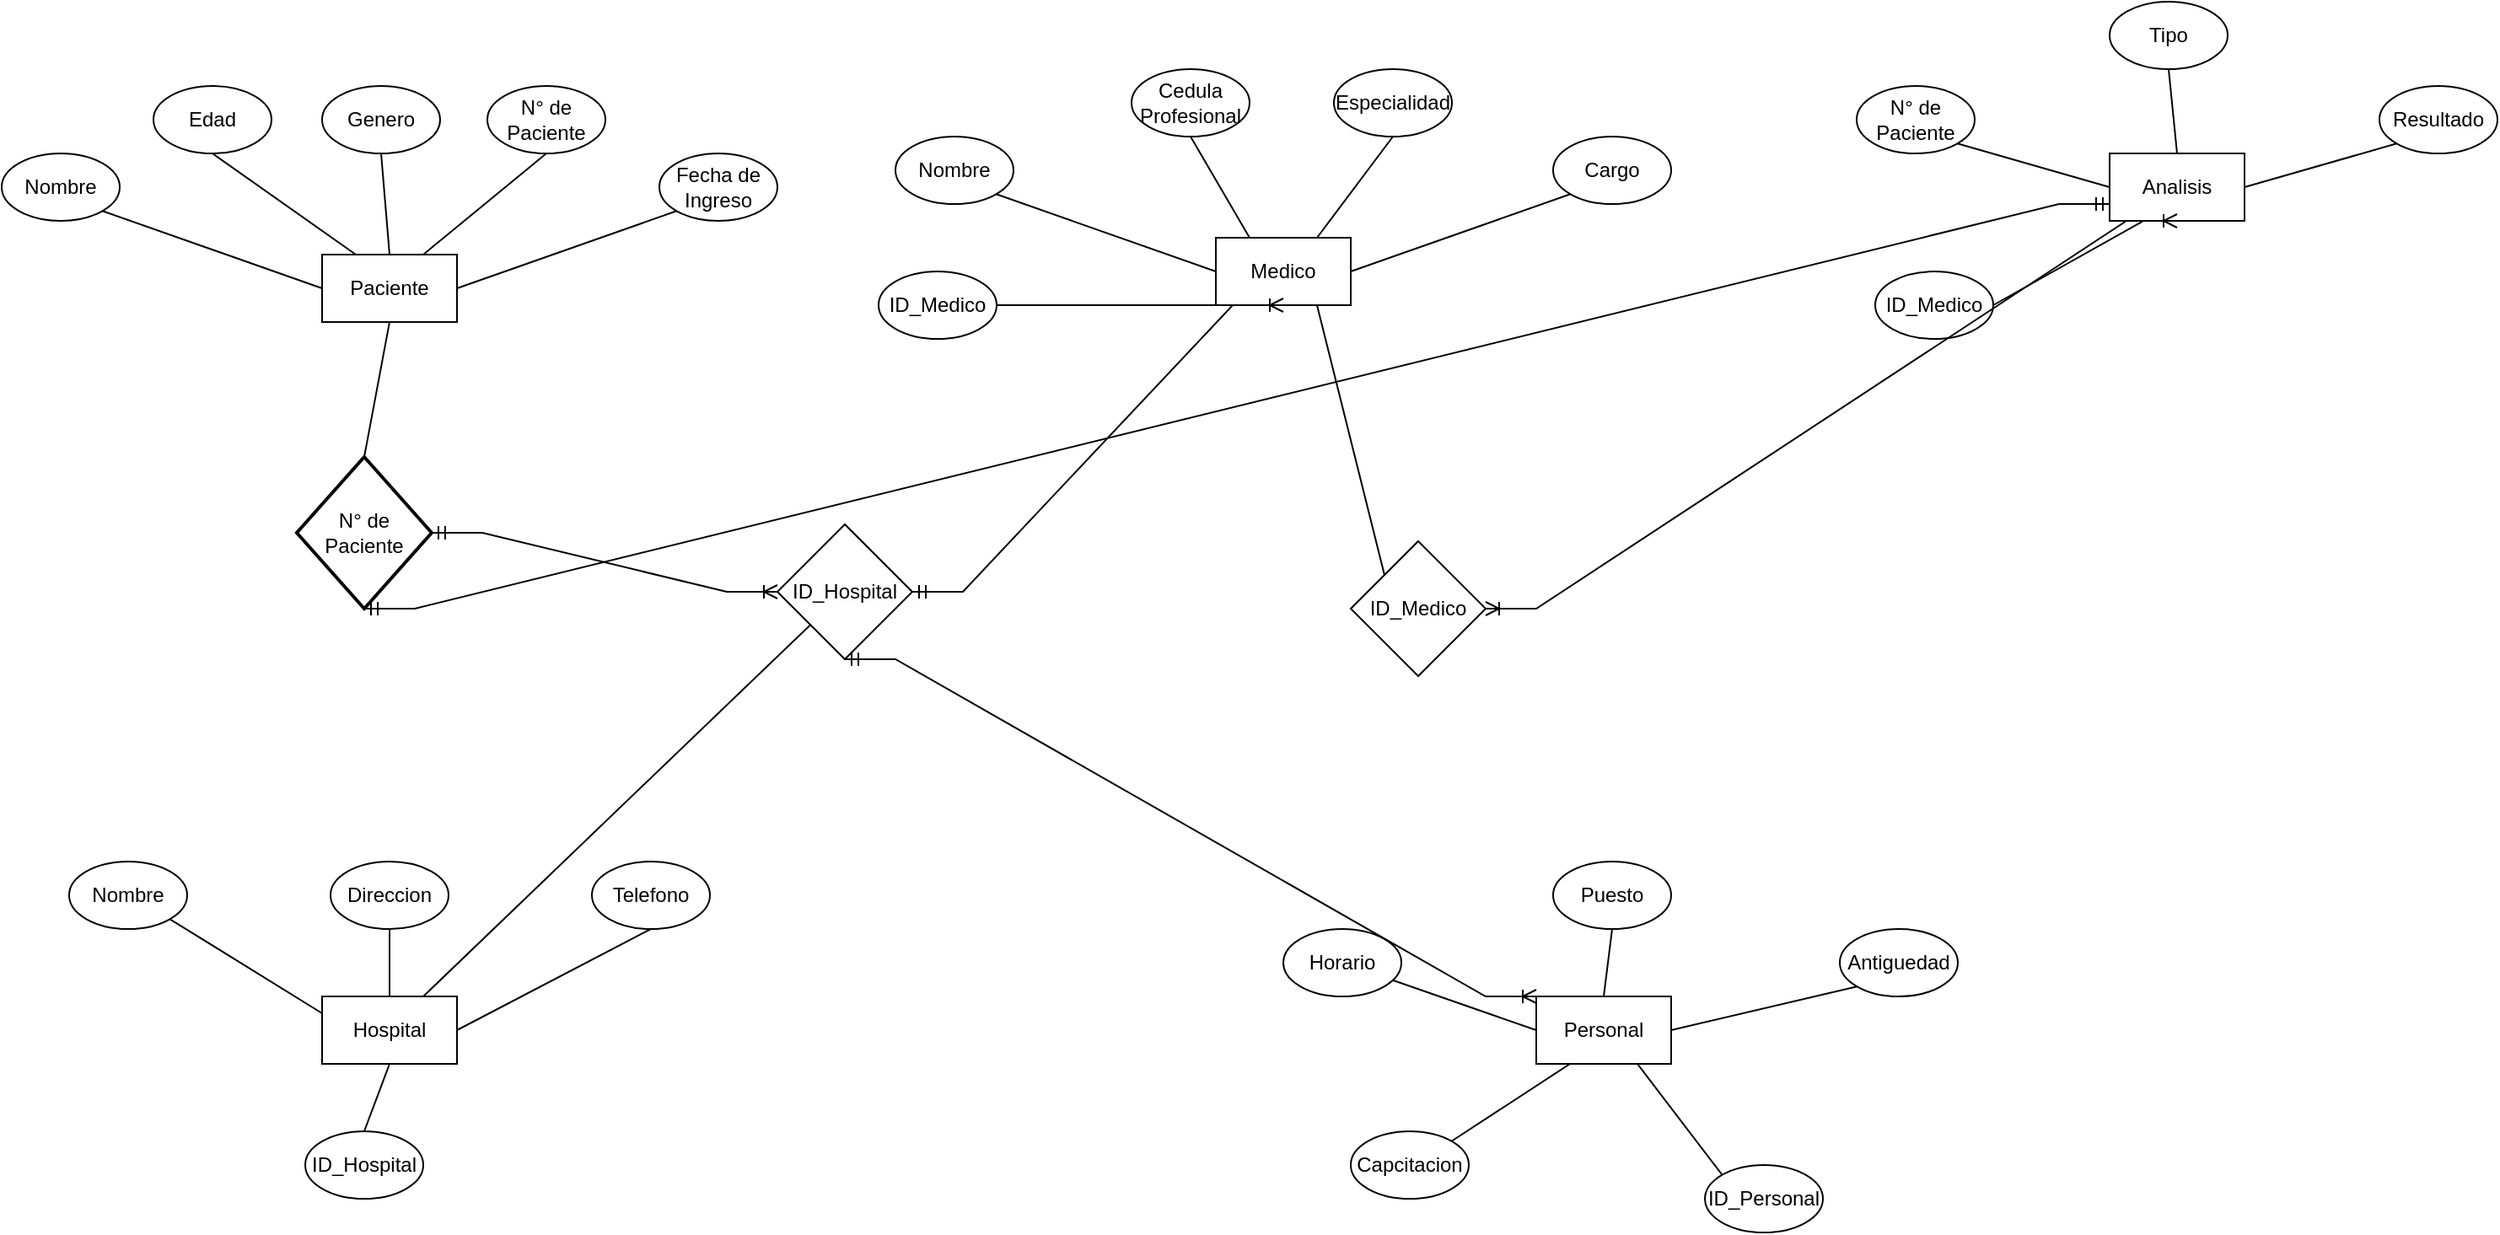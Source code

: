 <mxfile pages="2">
    <diagram id="--KN9wBG1ufBJd41Dy8y" name="Página-1">
        <mxGraphModel dx="1356" dy="1024" grid="1" gridSize="10" guides="1" tooltips="1" connect="1" arrows="1" fold="1" page="1" pageScale="1" pageWidth="827" pageHeight="1169" math="0" shadow="0">
            <root>
                <mxCell id="0"/>
                <mxCell id="1" parent="0"/>
                <mxCell id="BkAY-ERydtgyIVEjng0j-1" value="Nombre" style="ellipse;whiteSpace=wrap;html=1;" parent="1" vertex="1">
                    <mxGeometry x="70" y="90" width="70" height="40" as="geometry"/>
                </mxCell>
                <mxCell id="BkAY-ERydtgyIVEjng0j-2" value="Paciente" style="rounded=0;whiteSpace=wrap;html=1;" parent="1" vertex="1">
                    <mxGeometry x="260" y="150" width="80" height="40" as="geometry"/>
                </mxCell>
                <mxCell id="BkAY-ERydtgyIVEjng0j-3" value="Edad" style="ellipse;whiteSpace=wrap;html=1;" parent="1" vertex="1">
                    <mxGeometry x="160" y="50" width="70" height="40" as="geometry"/>
                </mxCell>
                <mxCell id="BkAY-ERydtgyIVEjng0j-4" value="Genero" style="ellipse;whiteSpace=wrap;html=1;" parent="1" vertex="1">
                    <mxGeometry x="260" y="50" width="70" height="40" as="geometry"/>
                </mxCell>
                <mxCell id="BkAY-ERydtgyIVEjng0j-6" value="N° de Paciente" style="ellipse;whiteSpace=wrap;html=1;" parent="1" vertex="1">
                    <mxGeometry x="358" y="50" width="70" height="40" as="geometry"/>
                </mxCell>
                <mxCell id="BkAY-ERydtgyIVEjng0j-7" value="Fecha de Ingreso" style="ellipse;whiteSpace=wrap;html=1;" parent="1" vertex="1">
                    <mxGeometry x="460" y="90" width="70" height="40" as="geometry"/>
                </mxCell>
                <mxCell id="BkAY-ERydtgyIVEjng0j-11" value="" style="endArrow=none;html=1;rounded=0;entryX=1;entryY=1;entryDx=0;entryDy=0;exitX=0;exitY=0.5;exitDx=0;exitDy=0;" parent="1" source="BkAY-ERydtgyIVEjng0j-2" target="BkAY-ERydtgyIVEjng0j-1" edge="1">
                    <mxGeometry width="50" height="50" relative="1" as="geometry">
                        <mxPoint x="320" y="180" as="sourcePoint"/>
                        <mxPoint x="150" y="130" as="targetPoint"/>
                    </mxGeometry>
                </mxCell>
                <mxCell id="BkAY-ERydtgyIVEjng0j-12" value="" style="endArrow=none;html=1;rounded=0;entryX=0.5;entryY=1;entryDx=0;entryDy=0;exitX=0.25;exitY=0;exitDx=0;exitDy=0;" parent="1" source="BkAY-ERydtgyIVEjng0j-2" target="BkAY-ERydtgyIVEjng0j-3" edge="1">
                    <mxGeometry width="50" height="50" relative="1" as="geometry">
                        <mxPoint x="270" y="140" as="sourcePoint"/>
                        <mxPoint x="200" y="100" as="targetPoint"/>
                    </mxGeometry>
                </mxCell>
                <mxCell id="BkAY-ERydtgyIVEjng0j-13" value="" style="endArrow=none;html=1;rounded=0;entryX=1;entryY=0.5;entryDx=0;entryDy=0;exitX=0;exitY=1;exitDx=0;exitDy=0;" parent="1" source="BkAY-ERydtgyIVEjng0j-7" target="BkAY-ERydtgyIVEjng0j-2" edge="1">
                    <mxGeometry width="50" height="50" relative="1" as="geometry">
                        <mxPoint x="420" y="136" as="sourcePoint"/>
                        <mxPoint x="300" y="100" as="targetPoint"/>
                    </mxGeometry>
                </mxCell>
                <mxCell id="BkAY-ERydtgyIVEjng0j-15" value="" style="endArrow=none;html=1;rounded=0;entryX=0.5;entryY=1;entryDx=0;entryDy=0;exitX=0.75;exitY=0;exitDx=0;exitDy=0;" parent="1" source="BkAY-ERydtgyIVEjng0j-2" target="BkAY-ERydtgyIVEjng0j-6" edge="1">
                    <mxGeometry width="50" height="50" relative="1" as="geometry">
                        <mxPoint x="280" y="190" as="sourcePoint"/>
                        <mxPoint x="160" y="154" as="targetPoint"/>
                    </mxGeometry>
                </mxCell>
                <mxCell id="BkAY-ERydtgyIVEjng0j-16" value="" style="endArrow=none;html=1;rounded=0;entryX=0.5;entryY=1;entryDx=0;entryDy=0;exitX=0.5;exitY=0;exitDx=0;exitDy=0;" parent="1" source="BkAY-ERydtgyIVEjng0j-2" target="BkAY-ERydtgyIVEjng0j-4" edge="1">
                    <mxGeometry width="50" height="50" relative="1" as="geometry">
                        <mxPoint x="295" y="140" as="sourcePoint"/>
                        <mxPoint x="170" y="164" as="targetPoint"/>
                    </mxGeometry>
                </mxCell>
                <mxCell id="BkAY-ERydtgyIVEjng0j-17" value="Medico" style="rounded=0;whiteSpace=wrap;html=1;" parent="1" vertex="1">
                    <mxGeometry x="790" y="140" width="80" height="40" as="geometry"/>
                </mxCell>
                <mxCell id="BkAY-ERydtgyIVEjng0j-18" value="Nombre" style="ellipse;whiteSpace=wrap;html=1;" parent="1" vertex="1">
                    <mxGeometry x="600" y="80" width="70" height="40" as="geometry"/>
                </mxCell>
                <mxCell id="BkAY-ERydtgyIVEjng0j-19" value="Cedula Profesional" style="ellipse;whiteSpace=wrap;html=1;" parent="1" vertex="1">
                    <mxGeometry x="740" y="40" width="70" height="40" as="geometry"/>
                </mxCell>
                <mxCell id="BkAY-ERydtgyIVEjng0j-20" value="Especialidad" style="ellipse;whiteSpace=wrap;html=1;" parent="1" vertex="1">
                    <mxGeometry x="860" y="40" width="70" height="40" as="geometry"/>
                </mxCell>
                <mxCell id="BkAY-ERydtgyIVEjng0j-21" value="Cargo" style="ellipse;whiteSpace=wrap;html=1;" parent="1" vertex="1">
                    <mxGeometry x="990" y="80" width="70" height="40" as="geometry"/>
                </mxCell>
                <mxCell id="BkAY-ERydtgyIVEjng0j-22" value="" style="endArrow=none;html=1;rounded=0;entryX=1;entryY=1;entryDx=0;entryDy=0;exitX=0;exitY=0.5;exitDx=0;exitDy=0;" parent="1" source="BkAY-ERydtgyIVEjng0j-17" target="BkAY-ERydtgyIVEjng0j-18" edge="1">
                    <mxGeometry width="50" height="50" relative="1" as="geometry">
                        <mxPoint x="790" y="166" as="sourcePoint"/>
                        <mxPoint x="660" y="120" as="targetPoint"/>
                    </mxGeometry>
                </mxCell>
                <mxCell id="BkAY-ERydtgyIVEjng0j-23" value="" style="endArrow=none;html=1;rounded=0;entryX=0.5;entryY=1;entryDx=0;entryDy=0;exitX=0.25;exitY=0;exitDx=0;exitDy=0;" parent="1" source="BkAY-ERydtgyIVEjng0j-17" target="BkAY-ERydtgyIVEjng0j-19" edge="1">
                    <mxGeometry width="50" height="50" relative="1" as="geometry">
                        <mxPoint x="845" y="140" as="sourcePoint"/>
                        <mxPoint x="760" y="80" as="targetPoint"/>
                    </mxGeometry>
                </mxCell>
                <mxCell id="BkAY-ERydtgyIVEjng0j-24" value="" style="endArrow=none;html=1;rounded=0;entryX=0.5;entryY=1;entryDx=0;entryDy=0;exitX=0.75;exitY=0;exitDx=0;exitDy=0;" parent="1" source="BkAY-ERydtgyIVEjng0j-17" target="BkAY-ERydtgyIVEjng0j-20" edge="1">
                    <mxGeometry width="50" height="50" relative="1" as="geometry">
                        <mxPoint x="930" y="140" as="sourcePoint"/>
                        <mxPoint x="845" y="80" as="targetPoint"/>
                    </mxGeometry>
                </mxCell>
                <mxCell id="BkAY-ERydtgyIVEjng0j-25" value="" style="endArrow=none;html=1;rounded=0;entryX=1;entryY=0.5;entryDx=0;entryDy=0;exitX=0;exitY=1;exitDx=0;exitDy=0;" parent="1" source="BkAY-ERydtgyIVEjng0j-21" target="BkAY-ERydtgyIVEjng0j-17" edge="1">
                    <mxGeometry width="50" height="50" relative="1" as="geometry">
                        <mxPoint x="1000" y="120" as="sourcePoint"/>
                        <mxPoint x="870" y="166" as="targetPoint"/>
                    </mxGeometry>
                </mxCell>
                <mxCell id="BkAY-ERydtgyIVEjng0j-26" value="Analisis" style="rounded=0;whiteSpace=wrap;html=1;" parent="1" vertex="1">
                    <mxGeometry x="1320" y="90" width="80" height="40" as="geometry"/>
                </mxCell>
                <mxCell id="BkAY-ERydtgyIVEjng0j-27" value="N° de Paciente" style="ellipse;whiteSpace=wrap;html=1;" parent="1" vertex="1">
                    <mxGeometry x="1170" y="50" width="70" height="40" as="geometry"/>
                </mxCell>
                <mxCell id="BkAY-ERydtgyIVEjng0j-28" value="Tipo" style="ellipse;whiteSpace=wrap;html=1;" parent="1" vertex="1">
                    <mxGeometry x="1320" width="70" height="40" as="geometry"/>
                </mxCell>
                <mxCell id="BkAY-ERydtgyIVEjng0j-29" value="Resultado" style="ellipse;whiteSpace=wrap;html=1;" parent="1" vertex="1">
                    <mxGeometry x="1480" y="50" width="70" height="40" as="geometry"/>
                </mxCell>
                <mxCell id="BkAY-ERydtgyIVEjng0j-30" value="" style="endArrow=none;html=1;rounded=0;entryX=1;entryY=1;entryDx=0;entryDy=0;exitX=0;exitY=0.5;exitDx=0;exitDy=0;" parent="1" source="BkAY-ERydtgyIVEjng0j-26" target="BkAY-ERydtgyIVEjng0j-27" edge="1">
                    <mxGeometry width="50" height="50" relative="1" as="geometry">
                        <mxPoint x="1380" y="210" as="sourcePoint"/>
                        <mxPoint x="1430" y="160" as="targetPoint"/>
                    </mxGeometry>
                </mxCell>
                <mxCell id="BkAY-ERydtgyIVEjng0j-32" value="" style="endArrow=none;html=1;rounded=0;entryX=0.5;entryY=1;entryDx=0;entryDy=0;exitX=0.5;exitY=0;exitDx=0;exitDy=0;" parent="1" source="BkAY-ERydtgyIVEjng0j-26" target="BkAY-ERydtgyIVEjng0j-28" edge="1">
                    <mxGeometry width="50" height="50" relative="1" as="geometry">
                        <mxPoint x="1355" y="90" as="sourcePoint"/>
                        <mxPoint x="1328" y="50" as="targetPoint"/>
                    </mxGeometry>
                </mxCell>
                <mxCell id="BkAY-ERydtgyIVEjng0j-33" value="" style="endArrow=none;html=1;rounded=0;entryX=1;entryY=0.5;entryDx=0;entryDy=0;exitX=0;exitY=1;exitDx=0;exitDy=0;" parent="1" source="BkAY-ERydtgyIVEjng0j-29" target="BkAY-ERydtgyIVEjng0j-26" edge="1">
                    <mxGeometry width="50" height="50" relative="1" as="geometry">
                        <mxPoint x="1498" y="130" as="sourcePoint"/>
                        <mxPoint x="1408" y="104" as="targetPoint"/>
                    </mxGeometry>
                </mxCell>
                <mxCell id="9VuMjuRBCp5YEHV3CmES-2" value="ID_Medico" style="ellipse;whiteSpace=wrap;html=1;" parent="1" vertex="1">
                    <mxGeometry x="590" y="160" width="70" height="40" as="geometry"/>
                </mxCell>
                <mxCell id="9VuMjuRBCp5YEHV3CmES-3" value="" style="endArrow=none;html=1;rounded=0;entryX=1;entryY=0.5;entryDx=0;entryDy=0;exitX=0;exitY=1;exitDx=0;exitDy=0;" parent="1" source="BkAY-ERydtgyIVEjng0j-17" target="9VuMjuRBCp5YEHV3CmES-2" edge="1">
                    <mxGeometry width="50" height="50" relative="1" as="geometry">
                        <mxPoint x="800" y="170" as="sourcePoint"/>
                        <mxPoint x="670" y="124" as="targetPoint"/>
                    </mxGeometry>
                </mxCell>
                <mxCell id="9VuMjuRBCp5YEHV3CmES-4" value="ID_Medico" style="ellipse;whiteSpace=wrap;html=1;" parent="1" vertex="1">
                    <mxGeometry x="1181" y="160" width="70" height="40" as="geometry"/>
                </mxCell>
                <mxCell id="9VuMjuRBCp5YEHV3CmES-5" value="" style="endArrow=none;html=1;rounded=0;entryX=1;entryY=0.5;entryDx=0;entryDy=0;exitX=0.25;exitY=1;exitDx=0;exitDy=0;" parent="1" source="BkAY-ERydtgyIVEjng0j-26" target="9VuMjuRBCp5YEHV3CmES-4" edge="1">
                    <mxGeometry width="50" height="50" relative="1" as="geometry">
                        <mxPoint x="1381" y="170" as="sourcePoint"/>
                        <mxPoint x="1251" y="170" as="targetPoint"/>
                    </mxGeometry>
                </mxCell>
                <mxCell id="9VuMjuRBCp5YEHV3CmES-6" value="Hospital" style="rounded=0;whiteSpace=wrap;html=1;" parent="1" vertex="1">
                    <mxGeometry x="260" y="590" width="80" height="40" as="geometry"/>
                </mxCell>
                <mxCell id="9VuMjuRBCp5YEHV3CmES-7" value="Nombre" style="ellipse;whiteSpace=wrap;html=1;" parent="1" vertex="1">
                    <mxGeometry x="110" y="510" width="70" height="40" as="geometry"/>
                </mxCell>
                <mxCell id="9VuMjuRBCp5YEHV3CmES-8" value="" style="endArrow=none;html=1;rounded=0;entryX=1;entryY=1;entryDx=0;entryDy=0;exitX=0;exitY=0.25;exitDx=0;exitDy=0;" parent="1" source="9VuMjuRBCp5YEHV3CmES-6" target="9VuMjuRBCp5YEHV3CmES-7" edge="1">
                    <mxGeometry width="50" height="50" relative="1" as="geometry">
                        <mxPoint x="300" y="590" as="sourcePoint"/>
                        <mxPoint x="190" y="550" as="targetPoint"/>
                    </mxGeometry>
                </mxCell>
                <mxCell id="9VuMjuRBCp5YEHV3CmES-9" value="Direccion" style="ellipse;whiteSpace=wrap;html=1;" parent="1" vertex="1">
                    <mxGeometry x="265" y="510" width="70" height="40" as="geometry"/>
                </mxCell>
                <mxCell id="9VuMjuRBCp5YEHV3CmES-10" value="" style="endArrow=none;html=1;rounded=0;entryX=0.5;entryY=1;entryDx=0;entryDy=0;exitX=0.5;exitY=0;exitDx=0;exitDy=0;" parent="1" source="9VuMjuRBCp5YEHV3CmES-6" target="9VuMjuRBCp5YEHV3CmES-9" edge="1">
                    <mxGeometry width="50" height="50" relative="1" as="geometry">
                        <mxPoint x="470" y="850" as="sourcePoint"/>
                        <mxPoint x="360" y="810" as="targetPoint"/>
                    </mxGeometry>
                </mxCell>
                <mxCell id="9VuMjuRBCp5YEHV3CmES-11" value="Telefono" style="ellipse;whiteSpace=wrap;html=1;" parent="1" vertex="1">
                    <mxGeometry x="420" y="510" width="70" height="40" as="geometry"/>
                </mxCell>
                <mxCell id="9VuMjuRBCp5YEHV3CmES-12" value="" style="endArrow=none;html=1;rounded=0;entryX=0.5;entryY=1;entryDx=0;entryDy=0;exitX=1;exitY=0.5;exitDx=0;exitDy=0;" parent="1" source="9VuMjuRBCp5YEHV3CmES-6" target="9VuMjuRBCp5YEHV3CmES-11" edge="1">
                    <mxGeometry width="50" height="50" relative="1" as="geometry">
                        <mxPoint x="680" y="850" as="sourcePoint"/>
                        <mxPoint x="570" y="810" as="targetPoint"/>
                    </mxGeometry>
                </mxCell>
                <mxCell id="9VuMjuRBCp5YEHV3CmES-13" value="ID_Hospital" style="ellipse;whiteSpace=wrap;html=1;" parent="1" vertex="1">
                    <mxGeometry x="250" y="670" width="70" height="40" as="geometry"/>
                </mxCell>
                <mxCell id="9VuMjuRBCp5YEHV3CmES-14" value="" style="endArrow=none;html=1;rounded=0;entryX=0.5;entryY=0;entryDx=0;entryDy=0;exitX=0.5;exitY=1;exitDx=0;exitDy=0;" parent="1" source="9VuMjuRBCp5YEHV3CmES-6" target="9VuMjuRBCp5YEHV3CmES-13" edge="1">
                    <mxGeometry width="50" height="50" relative="1" as="geometry">
                        <mxPoint x="270" y="610" as="sourcePoint"/>
                        <mxPoint x="179" y="554" as="targetPoint"/>
                    </mxGeometry>
                </mxCell>
                <mxCell id="9VuMjuRBCp5YEHV3CmES-15" value="Personal" style="rounded=0;whiteSpace=wrap;html=1;" parent="1" vertex="1">
                    <mxGeometry x="980" y="590" width="80" height="40" as="geometry"/>
                </mxCell>
                <mxCell id="9VuMjuRBCp5YEHV3CmES-16" value="Puesto" style="ellipse;whiteSpace=wrap;html=1;" parent="1" vertex="1">
                    <mxGeometry x="990" y="510" width="70" height="40" as="geometry"/>
                </mxCell>
                <mxCell id="9VuMjuRBCp5YEHV3CmES-17" value="Antiguedad" style="ellipse;whiteSpace=wrap;html=1;" parent="1" vertex="1">
                    <mxGeometry x="1160" y="550" width="70" height="40" as="geometry"/>
                </mxCell>
                <mxCell id="9VuMjuRBCp5YEHV3CmES-18" value="Horario" style="ellipse;whiteSpace=wrap;html=1;" parent="1" vertex="1">
                    <mxGeometry x="830" y="550" width="70" height="40" as="geometry"/>
                </mxCell>
                <mxCell id="9VuMjuRBCp5YEHV3CmES-19" value="Capcitacion" style="ellipse;whiteSpace=wrap;html=1;" parent="1" vertex="1">
                    <mxGeometry x="870" y="670" width="70" height="40" as="geometry"/>
                </mxCell>
                <mxCell id="9VuMjuRBCp5YEHV3CmES-20" value="" style="endArrow=none;html=1;rounded=0;exitX=0;exitY=0.5;exitDx=0;exitDy=0;" parent="1" source="9VuMjuRBCp5YEHV3CmES-15" target="9VuMjuRBCp5YEHV3CmES-18" edge="1">
                    <mxGeometry width="50" height="50" relative="1" as="geometry">
                        <mxPoint x="990" y="630" as="sourcePoint"/>
                        <mxPoint x="859" y="584" as="targetPoint"/>
                    </mxGeometry>
                </mxCell>
                <mxCell id="9VuMjuRBCp5YEHV3CmES-21" value="" style="endArrow=none;html=1;rounded=0;exitX=0.25;exitY=1;exitDx=0;exitDy=0;entryX=1;entryY=0;entryDx=0;entryDy=0;" parent="1" source="9VuMjuRBCp5YEHV3CmES-15" target="9VuMjuRBCp5YEHV3CmES-19" edge="1">
                    <mxGeometry width="50" height="50" relative="1" as="geometry">
                        <mxPoint x="990" y="620" as="sourcePoint"/>
                        <mxPoint x="905" y="590" as="targetPoint"/>
                    </mxGeometry>
                </mxCell>
                <mxCell id="9VuMjuRBCp5YEHV3CmES-22" value="" style="endArrow=none;html=1;rounded=0;exitX=0.5;exitY=0;exitDx=0;exitDy=0;entryX=0.5;entryY=1;entryDx=0;entryDy=0;" parent="1" source="9VuMjuRBCp5YEHV3CmES-15" target="9VuMjuRBCp5YEHV3CmES-16" edge="1">
                    <mxGeometry width="50" height="50" relative="1" as="geometry">
                        <mxPoint x="1000" y="630" as="sourcePoint"/>
                        <mxPoint x="915" y="600" as="targetPoint"/>
                    </mxGeometry>
                </mxCell>
                <mxCell id="9VuMjuRBCp5YEHV3CmES-23" value="" style="endArrow=none;html=1;rounded=0;exitX=1;exitY=0.5;exitDx=0;exitDy=0;entryX=0;entryY=1;entryDx=0;entryDy=0;" parent="1" source="9VuMjuRBCp5YEHV3CmES-15" target="9VuMjuRBCp5YEHV3CmES-17" edge="1">
                    <mxGeometry width="50" height="50" relative="1" as="geometry">
                        <mxPoint x="1010" y="640" as="sourcePoint"/>
                        <mxPoint x="925" y="610" as="targetPoint"/>
                    </mxGeometry>
                </mxCell>
                <mxCell id="9VuMjuRBCp5YEHV3CmES-24" value="ID_Personal" style="ellipse;whiteSpace=wrap;html=1;" parent="1" vertex="1">
                    <mxGeometry x="1080" y="690" width="70" height="40" as="geometry"/>
                </mxCell>
                <mxCell id="9VuMjuRBCp5YEHV3CmES-25" value="" style="endArrow=none;html=1;rounded=0;exitX=0.75;exitY=1;exitDx=0;exitDy=0;entryX=0;entryY=0;entryDx=0;entryDy=0;" parent="1" source="9VuMjuRBCp5YEHV3CmES-15" target="9VuMjuRBCp5YEHV3CmES-24" edge="1">
                    <mxGeometry width="50" height="50" relative="1" as="geometry">
                        <mxPoint x="1070" y="620" as="sourcePoint"/>
                        <mxPoint x="1181" y="594" as="targetPoint"/>
                    </mxGeometry>
                </mxCell>
                <mxCell id="9VuMjuRBCp5YEHV3CmES-26" value="ID_Hospital" style="rhombus;whiteSpace=wrap;html=1;" parent="1" vertex="1">
                    <mxGeometry x="530" y="310" width="80" height="80" as="geometry"/>
                </mxCell>
                <mxCell id="9VuMjuRBCp5YEHV3CmES-27" value="" style="edgeStyle=entityRelationEdgeStyle;fontSize=12;html=1;endArrow=ERoneToMany;startArrow=ERmandOne;rounded=0;entryX=0;entryY=0;entryDx=0;entryDy=0;exitX=1;exitY=0.5;exitDx=0;exitDy=0;exitPerimeter=0;" parent="1" source="9VuMjuRBCp5YEHV3CmES-33" edge="1">
                    <mxGeometry width="100" height="100" relative="1" as="geometry">
                        <mxPoint x="370" y="260" as="sourcePoint"/>
                        <mxPoint x="530" y="350" as="targetPoint"/>
                        <Array as="points">
                            <mxPoint x="310" y="220"/>
                            <mxPoint x="480" y="150"/>
                            <mxPoint x="500" y="360"/>
                            <mxPoint x="450" y="360"/>
                            <mxPoint x="350" y="680"/>
                            <mxPoint x="310" y="390"/>
                            <mxPoint x="290" y="310"/>
                            <mxPoint x="290" y="400"/>
                            <mxPoint x="280" y="310"/>
                            <mxPoint x="280" y="340"/>
                        </Array>
                    </mxGeometry>
                </mxCell>
                <mxCell id="9VuMjuRBCp5YEHV3CmES-30" value="" style="endArrow=none;html=1;rounded=0;exitX=0.75;exitY=0;exitDx=0;exitDy=0;" parent="1" source="9VuMjuRBCp5YEHV3CmES-6" target="9VuMjuRBCp5YEHV3CmES-26" edge="1">
                    <mxGeometry width="50" height="50" relative="1" as="geometry">
                        <mxPoint x="350" y="620" as="sourcePoint"/>
                        <mxPoint x="465" y="560" as="targetPoint"/>
                    </mxGeometry>
                </mxCell>
                <mxCell id="9VuMjuRBCp5YEHV3CmES-33" value="N° de Paciente" style="strokeWidth=2;html=1;shape=mxgraph.flowchart.decision;whiteSpace=wrap;" parent="1" vertex="1">
                    <mxGeometry x="245" y="270" width="80" height="90" as="geometry"/>
                </mxCell>
                <mxCell id="9VuMjuRBCp5YEHV3CmES-34" value="" style="edgeStyle=entityRelationEdgeStyle;fontSize=12;html=1;endArrow=ERoneToMany;startArrow=ERmandOne;rounded=0;exitX=1;exitY=0.5;exitDx=0;exitDy=0;entryX=0.5;entryY=1;entryDx=0;entryDy=0;" parent="1" source="9VuMjuRBCp5YEHV3CmES-26" target="BkAY-ERydtgyIVEjng0j-17" edge="1">
                    <mxGeometry width="100" height="100" relative="1" as="geometry">
                        <mxPoint x="260" y="270" as="sourcePoint"/>
                        <mxPoint x="960" y="214" as="targetPoint"/>
                        <Array as="points">
                            <mxPoint x="330" y="200"/>
                            <mxPoint x="500" y="130"/>
                            <mxPoint x="520" y="340"/>
                            <mxPoint x="470" y="340"/>
                            <mxPoint x="370" y="660"/>
                            <mxPoint x="330" y="370"/>
                            <mxPoint x="310" y="290"/>
                            <mxPoint x="310" y="380"/>
                            <mxPoint x="300" y="290"/>
                            <mxPoint x="300" y="320"/>
                        </Array>
                    </mxGeometry>
                </mxCell>
                <mxCell id="9VuMjuRBCp5YEHV3CmES-35" value="" style="endArrow=none;html=1;rounded=0;exitX=0.5;exitY=0;exitDx=0;exitDy=0;exitPerimeter=0;" parent="1" source="9VuMjuRBCp5YEHV3CmES-33" edge="1">
                    <mxGeometry width="50" height="50" relative="1" as="geometry">
                        <mxPoint x="310" y="160" as="sourcePoint"/>
                        <mxPoint x="300" y="190" as="targetPoint"/>
                    </mxGeometry>
                </mxCell>
                <mxCell id="9VuMjuRBCp5YEHV3CmES-36" value="" style="edgeStyle=entityRelationEdgeStyle;fontSize=12;html=1;endArrow=ERmandOne;startArrow=ERmandOne;rounded=0;entryX=0;entryY=0.75;entryDx=0;entryDy=0;exitX=0.5;exitY=1;exitDx=0;exitDy=0;exitPerimeter=0;" parent="1" source="9VuMjuRBCp5YEHV3CmES-33" target="BkAY-ERydtgyIVEjng0j-26" edge="1">
                    <mxGeometry width="100" height="100" relative="1" as="geometry">
                        <mxPoint x="115" y="430" as="sourcePoint"/>
                        <mxPoint x="1165" y="610" as="targetPoint"/>
                        <Array as="points">
                            <mxPoint x="130" y="470"/>
                            <mxPoint x="585" y="370"/>
                            <mxPoint x="170" y="670"/>
                            <mxPoint x="635" y="610"/>
                            <mxPoint x="675" y="400"/>
                            <mxPoint x="665" y="570"/>
                        </Array>
                    </mxGeometry>
                </mxCell>
                <mxCell id="9VuMjuRBCp5YEHV3CmES-37" value="" style="edgeStyle=entityRelationEdgeStyle;fontSize=12;html=1;endArrow=ERoneToMany;startArrow=ERmandOne;rounded=0;exitX=0.5;exitY=1;exitDx=0;exitDy=0;entryX=0;entryY=0;entryDx=0;entryDy=0;" parent="1" source="9VuMjuRBCp5YEHV3CmES-26" target="9VuMjuRBCp5YEHV3CmES-15" edge="1">
                    <mxGeometry width="100" height="100" relative="1" as="geometry">
                        <mxPoint x="820" y="410" as="sourcePoint"/>
                        <mxPoint x="920" y="310" as="targetPoint"/>
                    </mxGeometry>
                </mxCell>
                <mxCell id="9VuMjuRBCp5YEHV3CmES-38" value="ID_Medico" style="rhombus;whiteSpace=wrap;html=1;" parent="1" vertex="1">
                    <mxGeometry x="870" y="320" width="80" height="80" as="geometry"/>
                </mxCell>
                <mxCell id="9VuMjuRBCp5YEHV3CmES-39" value="" style="endArrow=none;html=1;rounded=0;entryX=0;entryY=0;entryDx=0;entryDy=0;exitX=0.75;exitY=1;exitDx=0;exitDy=0;" parent="1" source="BkAY-ERydtgyIVEjng0j-17" target="9VuMjuRBCp5YEHV3CmES-38" edge="1">
                    <mxGeometry width="50" height="50" relative="1" as="geometry">
                        <mxPoint x="860" y="150" as="sourcePoint"/>
                        <mxPoint x="905" y="90" as="targetPoint"/>
                    </mxGeometry>
                </mxCell>
                <mxCell id="9VuMjuRBCp5YEHV3CmES-40" value="" style="edgeStyle=entityRelationEdgeStyle;fontSize=12;html=1;endArrow=ERoneToMany;startArrow=ERoneToMany;rounded=0;exitX=1;exitY=0.5;exitDx=0;exitDy=0;entryX=0.5;entryY=1;entryDx=0;entryDy=0;" parent="1" source="9VuMjuRBCp5YEHV3CmES-38" target="BkAY-ERydtgyIVEjng0j-26" edge="1">
                    <mxGeometry width="100" height="100" relative="1" as="geometry">
                        <mxPoint x="820" y="410" as="sourcePoint"/>
                        <mxPoint x="920" y="310" as="targetPoint"/>
                    </mxGeometry>
                </mxCell>
            </root>
        </mxGraphModel>
    </diagram>
    <diagram id="vS7-jS8rgRlx-qeF3oVw" name="Página-2">
        <mxGraphModel dx="746" dy="563" grid="1" gridSize="10" guides="1" tooltips="1" connect="1" arrows="1" fold="1" page="1" pageScale="1" pageWidth="827" pageHeight="1169" math="0" shadow="0">
            <root>
                <mxCell id="0"/>
                <mxCell id="1" parent="0"/>
                <mxCell id="osJfZ-UJXm_4ArlpplaK-1" value="Paciente" style="shape=table;startSize=30;container=1;collapsible=1;childLayout=tableLayout;fixedRows=1;rowLines=0;fontStyle=1;align=center;resizeLast=1;html=1;" parent="1" vertex="1">
                    <mxGeometry x="80" y="40" width="180" height="180.0" as="geometry"/>
                </mxCell>
                <mxCell id="osJfZ-UJXm_4ArlpplaK-2" value="" style="shape=tableRow;horizontal=0;startSize=0;swimlaneHead=0;swimlaneBody=0;fillColor=none;collapsible=0;dropTarget=0;points=[[0,0.5],[1,0.5]];portConstraint=eastwest;top=0;left=0;right=0;bottom=1;" parent="osJfZ-UJXm_4ArlpplaK-1" vertex="1">
                    <mxGeometry y="30" width="180" height="30" as="geometry"/>
                </mxCell>
                <mxCell id="osJfZ-UJXm_4ArlpplaK-3" value="PK" style="shape=partialRectangle;connectable=0;fillColor=none;top=0;left=0;bottom=0;right=0;fontStyle=1;overflow=hidden;whiteSpace=wrap;html=1;" parent="osJfZ-UJXm_4ArlpplaK-2" vertex="1">
                    <mxGeometry width="30" height="30" as="geometry">
                        <mxRectangle width="30" height="30" as="alternateBounds"/>
                    </mxGeometry>
                </mxCell>
                <mxCell id="osJfZ-UJXm_4ArlpplaK-4" value="N° de Paciente" style="shape=partialRectangle;connectable=0;fillColor=none;top=0;left=0;bottom=0;right=0;align=left;spacingLeft=6;fontStyle=5;overflow=hidden;whiteSpace=wrap;html=1;" parent="osJfZ-UJXm_4ArlpplaK-2" vertex="1">
                    <mxGeometry x="30" width="150" height="30" as="geometry">
                        <mxRectangle width="150" height="30" as="alternateBounds"/>
                    </mxGeometry>
                </mxCell>
                <mxCell id="osJfZ-UJXm_4ArlpplaK-5" value="" style="shape=tableRow;horizontal=0;startSize=0;swimlaneHead=0;swimlaneBody=0;fillColor=none;collapsible=0;dropTarget=0;points=[[0,0.5],[1,0.5]];portConstraint=eastwest;top=0;left=0;right=0;bottom=0;" parent="osJfZ-UJXm_4ArlpplaK-1" vertex="1">
                    <mxGeometry y="60" width="180" height="30" as="geometry"/>
                </mxCell>
                <mxCell id="osJfZ-UJXm_4ArlpplaK-6" value="" style="shape=partialRectangle;connectable=0;fillColor=none;top=0;left=0;bottom=0;right=0;editable=1;overflow=hidden;whiteSpace=wrap;html=1;" parent="osJfZ-UJXm_4ArlpplaK-5" vertex="1">
                    <mxGeometry width="30" height="30" as="geometry">
                        <mxRectangle width="30" height="30" as="alternateBounds"/>
                    </mxGeometry>
                </mxCell>
                <mxCell id="osJfZ-UJXm_4ArlpplaK-7" value="Nombre" style="shape=partialRectangle;connectable=0;fillColor=none;top=0;left=0;bottom=0;right=0;align=left;spacingLeft=6;overflow=hidden;whiteSpace=wrap;html=1;" parent="osJfZ-UJXm_4ArlpplaK-5" vertex="1">
                    <mxGeometry x="30" width="150" height="30" as="geometry">
                        <mxRectangle width="150" height="30" as="alternateBounds"/>
                    </mxGeometry>
                </mxCell>
                <mxCell id="osJfZ-UJXm_4ArlpplaK-8" value="" style="shape=tableRow;horizontal=0;startSize=0;swimlaneHead=0;swimlaneBody=0;fillColor=none;collapsible=0;dropTarget=0;points=[[0,0.5],[1,0.5]];portConstraint=eastwest;top=0;left=0;right=0;bottom=0;" parent="osJfZ-UJXm_4ArlpplaK-1" vertex="1">
                    <mxGeometry y="90" width="180" height="30" as="geometry"/>
                </mxCell>
                <mxCell id="osJfZ-UJXm_4ArlpplaK-9" value="" style="shape=partialRectangle;connectable=0;fillColor=none;top=0;left=0;bottom=0;right=0;editable=1;overflow=hidden;whiteSpace=wrap;html=1;" parent="osJfZ-UJXm_4ArlpplaK-8" vertex="1">
                    <mxGeometry width="30" height="30" as="geometry">
                        <mxRectangle width="30" height="30" as="alternateBounds"/>
                    </mxGeometry>
                </mxCell>
                <mxCell id="osJfZ-UJXm_4ArlpplaK-10" value="Edad" style="shape=partialRectangle;connectable=0;fillColor=none;top=0;left=0;bottom=0;right=0;align=left;spacingLeft=6;overflow=hidden;whiteSpace=wrap;html=1;" parent="osJfZ-UJXm_4ArlpplaK-8" vertex="1">
                    <mxGeometry x="30" width="150" height="30" as="geometry">
                        <mxRectangle width="150" height="30" as="alternateBounds"/>
                    </mxGeometry>
                </mxCell>
                <mxCell id="osJfZ-UJXm_4ArlpplaK-11" value="" style="shape=tableRow;horizontal=0;startSize=0;swimlaneHead=0;swimlaneBody=0;fillColor=none;collapsible=0;dropTarget=0;points=[[0,0.5],[1,0.5]];portConstraint=eastwest;top=0;left=0;right=0;bottom=0;" parent="osJfZ-UJXm_4ArlpplaK-1" vertex="1">
                    <mxGeometry y="120" width="180" height="30" as="geometry"/>
                </mxCell>
                <mxCell id="osJfZ-UJXm_4ArlpplaK-12" value="" style="shape=partialRectangle;connectable=0;fillColor=none;top=0;left=0;bottom=0;right=0;editable=1;overflow=hidden;whiteSpace=wrap;html=1;" parent="osJfZ-UJXm_4ArlpplaK-11" vertex="1">
                    <mxGeometry width="30" height="30" as="geometry">
                        <mxRectangle width="30" height="30" as="alternateBounds"/>
                    </mxGeometry>
                </mxCell>
                <mxCell id="osJfZ-UJXm_4ArlpplaK-13" value="Genero" style="shape=partialRectangle;connectable=0;fillColor=none;top=0;left=0;bottom=0;right=0;align=left;spacingLeft=6;overflow=hidden;whiteSpace=wrap;html=1;" parent="osJfZ-UJXm_4ArlpplaK-11" vertex="1">
                    <mxGeometry x="30" width="150" height="30" as="geometry">
                        <mxRectangle width="150" height="30" as="alternateBounds"/>
                    </mxGeometry>
                </mxCell>
                <mxCell id="t79JXVD_c0x5npp1XjA6-1" style="shape=tableRow;horizontal=0;startSize=0;swimlaneHead=0;swimlaneBody=0;fillColor=none;collapsible=0;dropTarget=0;points=[[0,0.5],[1,0.5]];portConstraint=eastwest;top=0;left=0;right=0;bottom=0;" parent="osJfZ-UJXm_4ArlpplaK-1" vertex="1">
                    <mxGeometry y="150" width="180" height="30" as="geometry"/>
                </mxCell>
                <mxCell id="t79JXVD_c0x5npp1XjA6-2" style="shape=partialRectangle;connectable=0;fillColor=none;top=0;left=0;bottom=0;right=0;editable=1;overflow=hidden;whiteSpace=wrap;html=1;" parent="t79JXVD_c0x5npp1XjA6-1" vertex="1">
                    <mxGeometry width="30" height="30" as="geometry">
                        <mxRectangle width="30" height="30" as="alternateBounds"/>
                    </mxGeometry>
                </mxCell>
                <mxCell id="t79JXVD_c0x5npp1XjA6-3" value="Fecha de Ingreso" style="shape=partialRectangle;connectable=0;fillColor=none;top=0;left=0;bottom=0;right=0;align=left;spacingLeft=6;overflow=hidden;whiteSpace=wrap;html=1;" parent="t79JXVD_c0x5npp1XjA6-1" vertex="1">
                    <mxGeometry x="30" width="150" height="30" as="geometry">
                        <mxRectangle width="150" height="30" as="alternateBounds"/>
                    </mxGeometry>
                </mxCell>
                <mxCell id="VLgTxaoioSbe3BKXZVAF-1" value="Medico" style="shape=table;startSize=30;container=1;collapsible=1;childLayout=tableLayout;fixedRows=1;rowLines=0;fontStyle=1;align=center;resizeLast=1;html=1;" parent="1" vertex="1">
                    <mxGeometry x="360" y="40" width="180" height="180" as="geometry"/>
                </mxCell>
                <mxCell id="VLgTxaoioSbe3BKXZVAF-2" value="" style="shape=tableRow;horizontal=0;startSize=0;swimlaneHead=0;swimlaneBody=0;fillColor=none;collapsible=0;dropTarget=0;points=[[0,0.5],[1,0.5]];portConstraint=eastwest;top=0;left=0;right=0;bottom=1;" parent="VLgTxaoioSbe3BKXZVAF-1" vertex="1">
                    <mxGeometry y="30" width="180" height="30" as="geometry"/>
                </mxCell>
                <mxCell id="VLgTxaoioSbe3BKXZVAF-3" value="PK" style="shape=partialRectangle;connectable=0;fillColor=none;top=0;left=0;bottom=0;right=0;fontStyle=1;overflow=hidden;whiteSpace=wrap;html=1;" parent="VLgTxaoioSbe3BKXZVAF-2" vertex="1">
                    <mxGeometry width="30" height="30" as="geometry">
                        <mxRectangle width="30" height="30" as="alternateBounds"/>
                    </mxGeometry>
                </mxCell>
                <mxCell id="VLgTxaoioSbe3BKXZVAF-4" value="UniqueID" style="shape=partialRectangle;connectable=0;fillColor=none;top=0;left=0;bottom=0;right=0;align=left;spacingLeft=6;fontStyle=5;overflow=hidden;whiteSpace=wrap;html=1;" parent="VLgTxaoioSbe3BKXZVAF-2" vertex="1">
                    <mxGeometry x="30" width="150" height="30" as="geometry">
                        <mxRectangle width="150" height="30" as="alternateBounds"/>
                    </mxGeometry>
                </mxCell>
                <mxCell id="VLgTxaoioSbe3BKXZVAF-5" value="" style="shape=tableRow;horizontal=0;startSize=0;swimlaneHead=0;swimlaneBody=0;fillColor=none;collapsible=0;dropTarget=0;points=[[0,0.5],[1,0.5]];portConstraint=eastwest;top=0;left=0;right=0;bottom=0;" parent="VLgTxaoioSbe3BKXZVAF-1" vertex="1">
                    <mxGeometry y="60" width="180" height="30" as="geometry"/>
                </mxCell>
                <mxCell id="VLgTxaoioSbe3BKXZVAF-6" value="" style="shape=partialRectangle;connectable=0;fillColor=none;top=0;left=0;bottom=0;right=0;editable=1;overflow=hidden;whiteSpace=wrap;html=1;" parent="VLgTxaoioSbe3BKXZVAF-5" vertex="1">
                    <mxGeometry width="30" height="30" as="geometry">
                        <mxRectangle width="30" height="30" as="alternateBounds"/>
                    </mxGeometry>
                </mxCell>
                <mxCell id="VLgTxaoioSbe3BKXZVAF-7" value="Nombre" style="shape=partialRectangle;connectable=0;fillColor=none;top=0;left=0;bottom=0;right=0;align=left;spacingLeft=6;overflow=hidden;whiteSpace=wrap;html=1;" parent="VLgTxaoioSbe3BKXZVAF-5" vertex="1">
                    <mxGeometry x="30" width="150" height="30" as="geometry">
                        <mxRectangle width="150" height="30" as="alternateBounds"/>
                    </mxGeometry>
                </mxCell>
                <mxCell id="VLgTxaoioSbe3BKXZVAF-8" value="" style="shape=tableRow;horizontal=0;startSize=0;swimlaneHead=0;swimlaneBody=0;fillColor=none;collapsible=0;dropTarget=0;points=[[0,0.5],[1,0.5]];portConstraint=eastwest;top=0;left=0;right=0;bottom=0;" parent="VLgTxaoioSbe3BKXZVAF-1" vertex="1">
                    <mxGeometry y="90" width="180" height="30" as="geometry"/>
                </mxCell>
                <mxCell id="VLgTxaoioSbe3BKXZVAF-9" value="" style="shape=partialRectangle;connectable=0;fillColor=none;top=0;left=0;bottom=0;right=0;editable=1;overflow=hidden;whiteSpace=wrap;html=1;" parent="VLgTxaoioSbe3BKXZVAF-8" vertex="1">
                    <mxGeometry width="30" height="30" as="geometry">
                        <mxRectangle width="30" height="30" as="alternateBounds"/>
                    </mxGeometry>
                </mxCell>
                <mxCell id="VLgTxaoioSbe3BKXZVAF-10" value="Cedula Profesional" style="shape=partialRectangle;connectable=0;fillColor=none;top=0;left=0;bottom=0;right=0;align=left;spacingLeft=6;overflow=hidden;whiteSpace=wrap;html=1;" parent="VLgTxaoioSbe3BKXZVAF-8" vertex="1">
                    <mxGeometry x="30" width="150" height="30" as="geometry">
                        <mxRectangle width="150" height="30" as="alternateBounds"/>
                    </mxGeometry>
                </mxCell>
                <mxCell id="VLgTxaoioSbe3BKXZVAF-11" value="" style="shape=tableRow;horizontal=0;startSize=0;swimlaneHead=0;swimlaneBody=0;fillColor=none;collapsible=0;dropTarget=0;points=[[0,0.5],[1,0.5]];portConstraint=eastwest;top=0;left=0;right=0;bottom=0;" parent="VLgTxaoioSbe3BKXZVAF-1" vertex="1">
                    <mxGeometry y="120" width="180" height="30" as="geometry"/>
                </mxCell>
                <mxCell id="VLgTxaoioSbe3BKXZVAF-12" value="" style="shape=partialRectangle;connectable=0;fillColor=none;top=0;left=0;bottom=0;right=0;editable=1;overflow=hidden;whiteSpace=wrap;html=1;" parent="VLgTxaoioSbe3BKXZVAF-11" vertex="1">
                    <mxGeometry width="30" height="30" as="geometry">
                        <mxRectangle width="30" height="30" as="alternateBounds"/>
                    </mxGeometry>
                </mxCell>
                <mxCell id="VLgTxaoioSbe3BKXZVAF-13" value="Especialidad" style="shape=partialRectangle;connectable=0;fillColor=none;top=0;left=0;bottom=0;right=0;align=left;spacingLeft=6;overflow=hidden;whiteSpace=wrap;html=1;" parent="VLgTxaoioSbe3BKXZVAF-11" vertex="1">
                    <mxGeometry x="30" width="150" height="30" as="geometry">
                        <mxRectangle width="150" height="30" as="alternateBounds"/>
                    </mxGeometry>
                </mxCell>
                <mxCell id="_CO0KsRSzRWnH4LE8Y3--1" style="shape=tableRow;horizontal=0;startSize=0;swimlaneHead=0;swimlaneBody=0;fillColor=none;collapsible=0;dropTarget=0;points=[[0,0.5],[1,0.5]];portConstraint=eastwest;top=0;left=0;right=0;bottom=0;" parent="VLgTxaoioSbe3BKXZVAF-1" vertex="1">
                    <mxGeometry y="150" width="180" height="30" as="geometry"/>
                </mxCell>
                <mxCell id="_CO0KsRSzRWnH4LE8Y3--2" style="shape=partialRectangle;connectable=0;fillColor=none;top=0;left=0;bottom=0;right=0;editable=1;overflow=hidden;whiteSpace=wrap;html=1;" parent="_CO0KsRSzRWnH4LE8Y3--1" vertex="1">
                    <mxGeometry width="30" height="30" as="geometry">
                        <mxRectangle width="30" height="30" as="alternateBounds"/>
                    </mxGeometry>
                </mxCell>
                <mxCell id="_CO0KsRSzRWnH4LE8Y3--3" value="Cargo" style="shape=partialRectangle;connectable=0;fillColor=none;top=0;left=0;bottom=0;right=0;align=left;spacingLeft=6;overflow=hidden;whiteSpace=wrap;html=1;" parent="_CO0KsRSzRWnH4LE8Y3--1" vertex="1">
                    <mxGeometry x="30" width="150" height="30" as="geometry">
                        <mxRectangle width="150" height="30" as="alternateBounds"/>
                    </mxGeometry>
                </mxCell>
                <mxCell id="_CO0KsRSzRWnH4LE8Y3--4" value="Analisis" style="shape=table;startSize=30;container=1;collapsible=1;childLayout=tableLayout;fixedRows=1;rowLines=0;fontStyle=1;align=center;resizeLast=1;html=1;" parent="1" vertex="1">
                    <mxGeometry x="80" y="320" width="180" height="140" as="geometry"/>
                </mxCell>
                <mxCell id="_CO0KsRSzRWnH4LE8Y3--5" value="" style="shape=tableRow;horizontal=0;startSize=0;swimlaneHead=0;swimlaneBody=0;fillColor=none;collapsible=0;dropTarget=0;points=[[0,0.5],[1,0.5]];portConstraint=eastwest;top=0;left=0;right=0;bottom=1;" parent="_CO0KsRSzRWnH4LE8Y3--4" vertex="1">
                    <mxGeometry y="30" width="180" height="30" as="geometry"/>
                </mxCell>
                <mxCell id="_CO0KsRSzRWnH4LE8Y3--6" value="PK" style="shape=partialRectangle;connectable=0;fillColor=none;top=0;left=0;bottom=0;right=0;fontStyle=1;overflow=hidden;whiteSpace=wrap;html=1;" parent="_CO0KsRSzRWnH4LE8Y3--5" vertex="1">
                    <mxGeometry width="30" height="30" as="geometry">
                        <mxRectangle width="30" height="30" as="alternateBounds"/>
                    </mxGeometry>
                </mxCell>
                <mxCell id="_CO0KsRSzRWnH4LE8Y3--7" value="UniqueID" style="shape=partialRectangle;connectable=0;fillColor=none;top=0;left=0;bottom=0;right=0;align=left;spacingLeft=6;fontStyle=5;overflow=hidden;whiteSpace=wrap;html=1;" parent="_CO0KsRSzRWnH4LE8Y3--5" vertex="1">
                    <mxGeometry x="30" width="150" height="30" as="geometry">
                        <mxRectangle width="150" height="30" as="alternateBounds"/>
                    </mxGeometry>
                </mxCell>
                <mxCell id="_CO0KsRSzRWnH4LE8Y3--8" value="" style="shape=tableRow;horizontal=0;startSize=0;swimlaneHead=0;swimlaneBody=0;fillColor=none;collapsible=0;dropTarget=0;points=[[0,0.5],[1,0.5]];portConstraint=eastwest;top=0;left=0;right=0;bottom=0;" parent="_CO0KsRSzRWnH4LE8Y3--4" vertex="1">
                    <mxGeometry y="60" width="180" height="20" as="geometry"/>
                </mxCell>
                <mxCell id="_CO0KsRSzRWnH4LE8Y3--9" value="" style="shape=partialRectangle;connectable=0;fillColor=none;top=0;left=0;bottom=0;right=0;editable=1;overflow=hidden;whiteSpace=wrap;html=1;" parent="_CO0KsRSzRWnH4LE8Y3--8" vertex="1">
                    <mxGeometry width="30" height="20" as="geometry">
                        <mxRectangle width="30" height="20" as="alternateBounds"/>
                    </mxGeometry>
                </mxCell>
                <mxCell id="_CO0KsRSzRWnH4LE8Y3--10" value="&lt;div&gt;N° de Paciente&lt;/div&gt;" style="shape=partialRectangle;connectable=0;fillColor=none;top=0;left=0;bottom=0;right=0;align=left;spacingLeft=6;overflow=hidden;whiteSpace=wrap;html=1;" parent="_CO0KsRSzRWnH4LE8Y3--8" vertex="1">
                    <mxGeometry x="30" width="150" height="20" as="geometry">
                        <mxRectangle width="150" height="20" as="alternateBounds"/>
                    </mxGeometry>
                </mxCell>
                <mxCell id="_CO0KsRSzRWnH4LE8Y3--11" value="" style="shape=tableRow;horizontal=0;startSize=0;swimlaneHead=0;swimlaneBody=0;fillColor=none;collapsible=0;dropTarget=0;points=[[0,0.5],[1,0.5]];portConstraint=eastwest;top=0;left=0;right=0;bottom=0;" parent="_CO0KsRSzRWnH4LE8Y3--4" vertex="1">
                    <mxGeometry y="80" width="180" height="30" as="geometry"/>
                </mxCell>
                <mxCell id="_CO0KsRSzRWnH4LE8Y3--12" value="" style="shape=partialRectangle;connectable=0;fillColor=none;top=0;left=0;bottom=0;right=0;editable=1;overflow=hidden;whiteSpace=wrap;html=1;" parent="_CO0KsRSzRWnH4LE8Y3--11" vertex="1">
                    <mxGeometry width="30" height="30" as="geometry">
                        <mxRectangle width="30" height="30" as="alternateBounds"/>
                    </mxGeometry>
                </mxCell>
                <mxCell id="_CO0KsRSzRWnH4LE8Y3--13" value="Tipo" style="shape=partialRectangle;connectable=0;fillColor=none;top=0;left=0;bottom=0;right=0;align=left;spacingLeft=6;overflow=hidden;whiteSpace=wrap;html=1;" parent="_CO0KsRSzRWnH4LE8Y3--11" vertex="1">
                    <mxGeometry x="30" width="150" height="30" as="geometry">
                        <mxRectangle width="150" height="30" as="alternateBounds"/>
                    </mxGeometry>
                </mxCell>
                <mxCell id="_CO0KsRSzRWnH4LE8Y3--14" value="" style="shape=tableRow;horizontal=0;startSize=0;swimlaneHead=0;swimlaneBody=0;fillColor=none;collapsible=0;dropTarget=0;points=[[0,0.5],[1,0.5]];portConstraint=eastwest;top=0;left=0;right=0;bottom=0;" parent="_CO0KsRSzRWnH4LE8Y3--4" vertex="1">
                    <mxGeometry y="110" width="180" height="30" as="geometry"/>
                </mxCell>
                <mxCell id="_CO0KsRSzRWnH4LE8Y3--15" value="" style="shape=partialRectangle;connectable=0;fillColor=none;top=0;left=0;bottom=0;right=0;editable=1;overflow=hidden;whiteSpace=wrap;html=1;" parent="_CO0KsRSzRWnH4LE8Y3--14" vertex="1">
                    <mxGeometry width="30" height="30" as="geometry">
                        <mxRectangle width="30" height="30" as="alternateBounds"/>
                    </mxGeometry>
                </mxCell>
                <mxCell id="_CO0KsRSzRWnH4LE8Y3--16" value="Resultado" style="shape=partialRectangle;connectable=0;fillColor=none;top=0;left=0;bottom=0;right=0;align=left;spacingLeft=6;overflow=hidden;whiteSpace=wrap;html=1;" parent="_CO0KsRSzRWnH4LE8Y3--14" vertex="1">
                    <mxGeometry x="30" width="150" height="30" as="geometry">
                        <mxRectangle width="150" height="30" as="alternateBounds"/>
                    </mxGeometry>
                </mxCell>
            </root>
        </mxGraphModel>
    </diagram>
</mxfile>